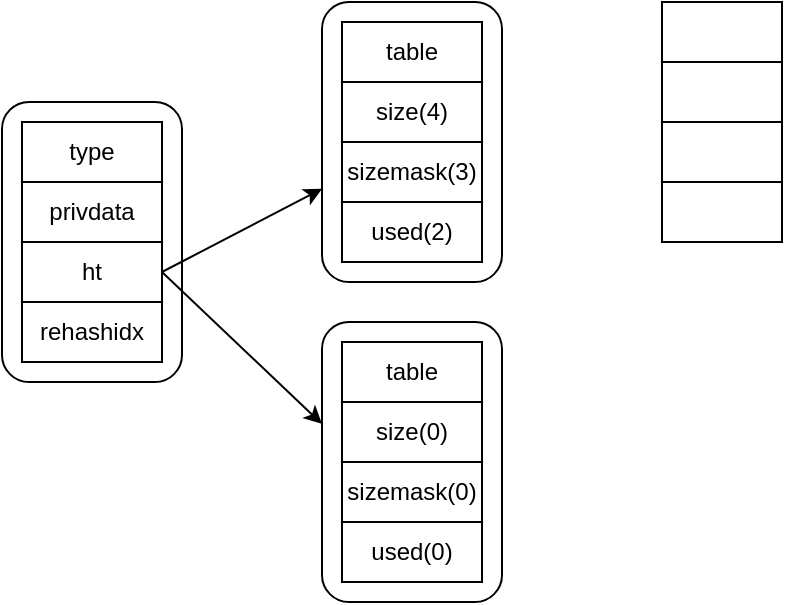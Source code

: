 <mxfile version="26.0.16">
  <diagram name="第 1 页" id="dAHRBwOXD1z6wCvWJFVk">
    <mxGraphModel dx="1026" dy="684" grid="1" gridSize="10" guides="1" tooltips="1" connect="1" arrows="1" fold="1" page="1" pageScale="1" pageWidth="827" pageHeight="1169" math="0" shadow="0">
      <root>
        <mxCell id="0" />
        <mxCell id="1" parent="0" />
        <mxCell id="mRETQj7M4DIgmBdIZbkP-1" value="" style="rounded=1;whiteSpace=wrap;html=1;" vertex="1" parent="1">
          <mxGeometry x="70" y="210" width="90" height="140" as="geometry" />
        </mxCell>
        <mxCell id="mRETQj7M4DIgmBdIZbkP-2" value="type" style="rounded=0;whiteSpace=wrap;html=1;" vertex="1" parent="1">
          <mxGeometry x="80" y="220" width="70" height="30" as="geometry" />
        </mxCell>
        <mxCell id="mRETQj7M4DIgmBdIZbkP-3" value="privdata" style="rounded=0;whiteSpace=wrap;html=1;" vertex="1" parent="1">
          <mxGeometry x="80" y="250" width="70" height="30" as="geometry" />
        </mxCell>
        <mxCell id="mRETQj7M4DIgmBdIZbkP-16" style="rounded=0;orthogonalLoop=1;jettySize=auto;html=1;exitX=1;exitY=0.5;exitDx=0;exitDy=0;" edge="1" parent="1" source="mRETQj7M4DIgmBdIZbkP-4" target="mRETQj7M4DIgmBdIZbkP-6">
          <mxGeometry relative="1" as="geometry" />
        </mxCell>
        <mxCell id="mRETQj7M4DIgmBdIZbkP-4" value="ht" style="rounded=0;whiteSpace=wrap;html=1;" vertex="1" parent="1">
          <mxGeometry x="80" y="280" width="70" height="30" as="geometry" />
        </mxCell>
        <mxCell id="mRETQj7M4DIgmBdIZbkP-5" value="rehashidx" style="rounded=0;whiteSpace=wrap;html=1;" vertex="1" parent="1">
          <mxGeometry x="80" y="310" width="70" height="30" as="geometry" />
        </mxCell>
        <mxCell id="mRETQj7M4DIgmBdIZbkP-6" value="" style="rounded=1;whiteSpace=wrap;html=1;" vertex="1" parent="1">
          <mxGeometry x="230" y="160" width="90" height="140" as="geometry" />
        </mxCell>
        <mxCell id="mRETQj7M4DIgmBdIZbkP-7" value="table" style="rounded=0;whiteSpace=wrap;html=1;" vertex="1" parent="1">
          <mxGeometry x="240" y="170" width="70" height="30" as="geometry" />
        </mxCell>
        <mxCell id="mRETQj7M4DIgmBdIZbkP-8" value="size(4)" style="rounded=0;whiteSpace=wrap;html=1;" vertex="1" parent="1">
          <mxGeometry x="240" y="200" width="70" height="30" as="geometry" />
        </mxCell>
        <mxCell id="mRETQj7M4DIgmBdIZbkP-9" value="sizemask(3)" style="rounded=0;whiteSpace=wrap;html=1;" vertex="1" parent="1">
          <mxGeometry x="240" y="230" width="70" height="30" as="geometry" />
        </mxCell>
        <mxCell id="mRETQj7M4DIgmBdIZbkP-10" value="used(2)" style="rounded=0;whiteSpace=wrap;html=1;" vertex="1" parent="1">
          <mxGeometry x="240" y="260" width="70" height="30" as="geometry" />
        </mxCell>
        <mxCell id="mRETQj7M4DIgmBdIZbkP-11" value="" style="rounded=1;whiteSpace=wrap;html=1;" vertex="1" parent="1">
          <mxGeometry x="230" y="320" width="90" height="140" as="geometry" />
        </mxCell>
        <mxCell id="mRETQj7M4DIgmBdIZbkP-12" value="table" style="rounded=0;whiteSpace=wrap;html=1;" vertex="1" parent="1">
          <mxGeometry x="240" y="330" width="70" height="30" as="geometry" />
        </mxCell>
        <mxCell id="mRETQj7M4DIgmBdIZbkP-13" value="size(0)" style="rounded=0;whiteSpace=wrap;html=1;" vertex="1" parent="1">
          <mxGeometry x="240" y="360" width="70" height="30" as="geometry" />
        </mxCell>
        <mxCell id="mRETQj7M4DIgmBdIZbkP-14" value="sizemask(0)" style="rounded=0;whiteSpace=wrap;html=1;" vertex="1" parent="1">
          <mxGeometry x="240" y="390" width="70" height="30" as="geometry" />
        </mxCell>
        <mxCell id="mRETQj7M4DIgmBdIZbkP-15" value="used(0)" style="rounded=0;whiteSpace=wrap;html=1;" vertex="1" parent="1">
          <mxGeometry x="240" y="420" width="70" height="30" as="geometry" />
        </mxCell>
        <mxCell id="mRETQj7M4DIgmBdIZbkP-17" style="rounded=0;orthogonalLoop=1;jettySize=auto;html=1;entryX=0;entryY=0.364;entryDx=0;entryDy=0;entryPerimeter=0;exitX=1;exitY=0.5;exitDx=0;exitDy=0;" edge="1" parent="1" source="mRETQj7M4DIgmBdIZbkP-4" target="mRETQj7M4DIgmBdIZbkP-11">
          <mxGeometry relative="1" as="geometry" />
        </mxCell>
        <mxCell id="mRETQj7M4DIgmBdIZbkP-18" value="" style="rounded=0;whiteSpace=wrap;html=1;" vertex="1" parent="1">
          <mxGeometry x="400" y="160" width="60" height="30" as="geometry" />
        </mxCell>
        <mxCell id="mRETQj7M4DIgmBdIZbkP-19" value="" style="rounded=0;whiteSpace=wrap;html=1;" vertex="1" parent="1">
          <mxGeometry x="400" y="190" width="60" height="30" as="geometry" />
        </mxCell>
        <mxCell id="mRETQj7M4DIgmBdIZbkP-20" value="" style="rounded=0;whiteSpace=wrap;html=1;" vertex="1" parent="1">
          <mxGeometry x="400" y="220" width="60" height="30" as="geometry" />
        </mxCell>
        <mxCell id="mRETQj7M4DIgmBdIZbkP-21" value="" style="rounded=0;whiteSpace=wrap;html=1;" vertex="1" parent="1">
          <mxGeometry x="400" y="250" width="60" height="30" as="geometry" />
        </mxCell>
      </root>
    </mxGraphModel>
  </diagram>
</mxfile>
